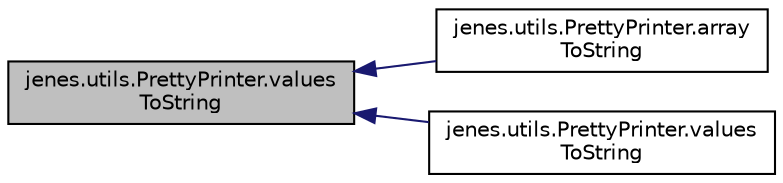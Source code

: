 digraph "jenes.utils.PrettyPrinter.valuesToString"
{
  edge [fontname="Helvetica",fontsize="10",labelfontname="Helvetica",labelfontsize="10"];
  node [fontname="Helvetica",fontsize="10",shape=record];
  rankdir="LR";
  Node1 [label="jenes.utils.PrettyPrinter.values\lToString",height=0.2,width=0.4,color="black", fillcolor="grey75", style="filled" fontcolor="black"];
  Node1 -> Node2 [dir="back",color="midnightblue",fontsize="10",style="solid",fontname="Helvetica"];
  Node2 [label="jenes.utils.PrettyPrinter.array\lToString",height=0.2,width=0.4,color="black", fillcolor="white", style="filled",URL="$classjenes_1_1utils_1_1_pretty_printer.html#a2bf0b08b7aeaa282a3169be54103e0a0"];
  Node1 -> Node3 [dir="back",color="midnightblue",fontsize="10",style="solid",fontname="Helvetica"];
  Node3 [label="jenes.utils.PrettyPrinter.values\lToString",height=0.2,width=0.4,color="black", fillcolor="white", style="filled",URL="$classjenes_1_1utils_1_1_pretty_printer.html#af380a69bc4dac9e7dee1a178f26b4b12"];
}
